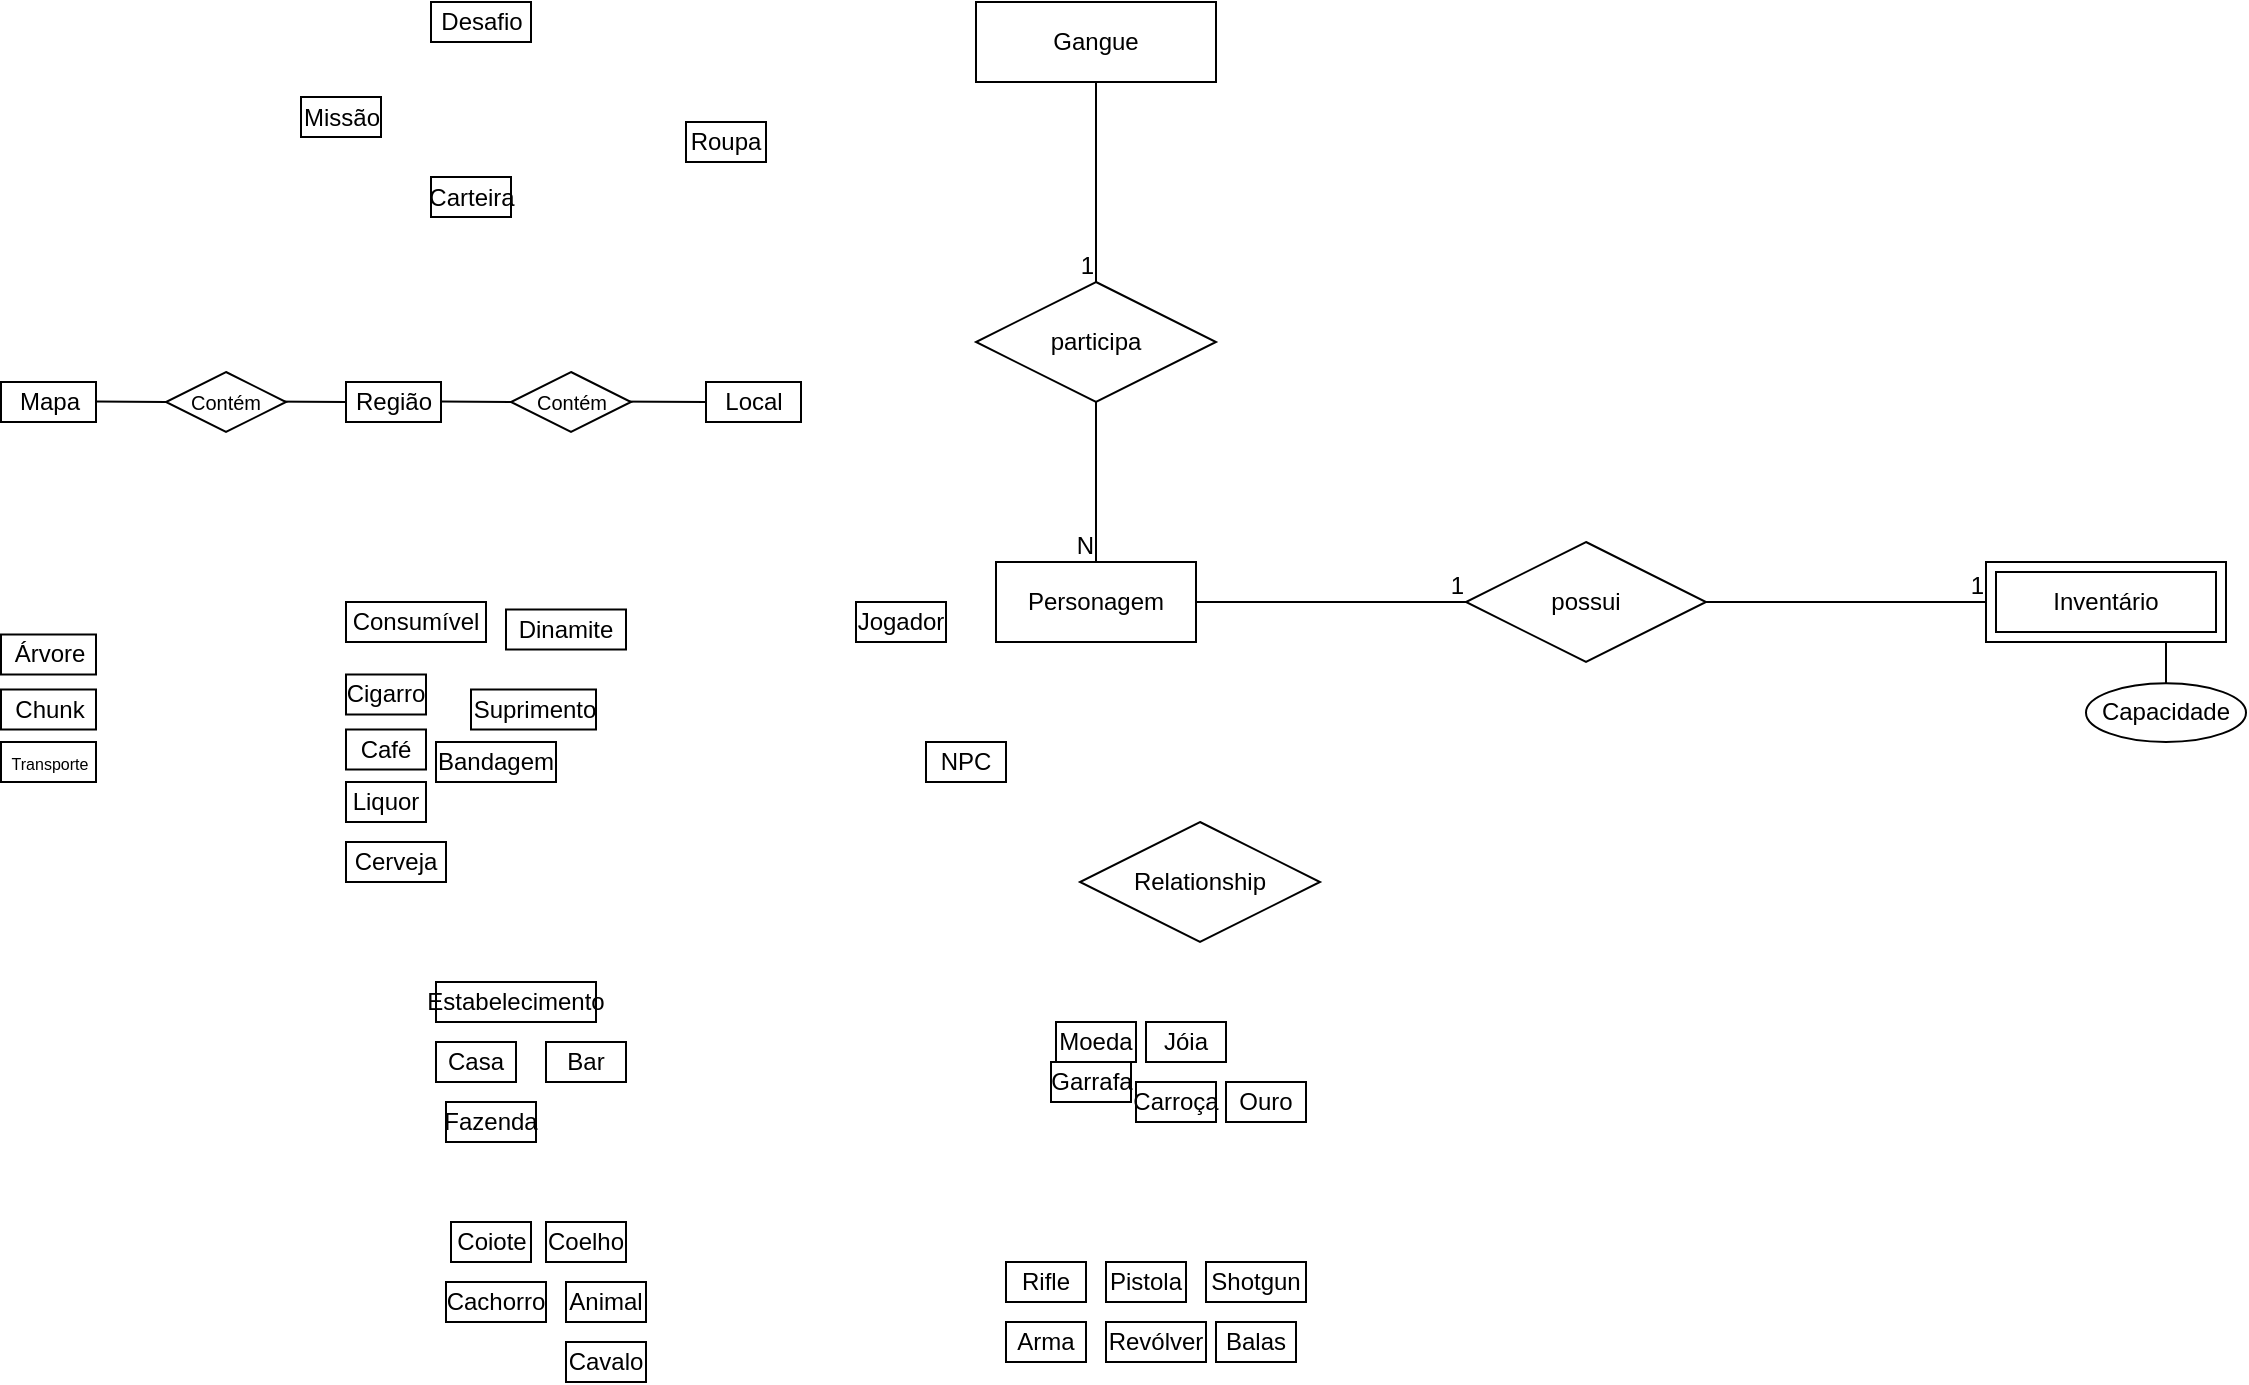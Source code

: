 <mxfile version="24.2.5" type="github">
  <diagram id="R2lEEEUBdFMjLlhIrx00" name="Page-1">
    <mxGraphModel dx="734" dy="1492" grid="1" gridSize="10" guides="1" tooltips="1" connect="1" arrows="1" fold="1" page="1" pageScale="1" pageWidth="850" pageHeight="1100" math="0" shadow="0" extFonts="Permanent Marker^https://fonts.googleapis.com/css?family=Permanent+Marker">
      <root>
        <mxCell id="0" />
        <mxCell id="1" parent="0" />
        <mxCell id="PZfGzbShFNdAoiEEgzWy-4" value="Arma" style="whiteSpace=wrap;html=1;" parent="1" vertex="1">
          <mxGeometry x="510" y="540" width="40" height="20" as="geometry" />
        </mxCell>
        <mxCell id="PZfGzbShFNdAoiEEgzWy-5" value="Revólver" style="whiteSpace=wrap;html=1;" parent="1" vertex="1">
          <mxGeometry x="560" y="540" width="50" height="20" as="geometry" />
        </mxCell>
        <mxCell id="MHSS6djbWjyrjED063CA-1" value="Cachorro" style="whiteSpace=wrap;html=1;" parent="1" vertex="1">
          <mxGeometry x="230" y="520" width="50" height="20" as="geometry" />
        </mxCell>
        <mxCell id="NFgqACAjN6bbBUPU2ulZ-8" value="Bar" style="whiteSpace=wrap;html=1;" parent="1" vertex="1">
          <mxGeometry x="280" y="400" width="40" height="20" as="geometry" />
        </mxCell>
        <mxCell id="PZfGzbShFNdAoiEEgzWy-6" value="Pistola" style="whiteSpace=wrap;html=1;" parent="1" vertex="1">
          <mxGeometry x="560" y="510" width="40" height="20" as="geometry" />
        </mxCell>
        <mxCell id="PZfGzbShFNdAoiEEgzWy-7" value="Shotgun" style="whiteSpace=wrap;html=1;" parent="1" vertex="1">
          <mxGeometry x="610" y="510" width="50" height="20" as="geometry" />
        </mxCell>
        <mxCell id="PZfGzbShFNdAoiEEgzWy-8" value="Rifle" style="whiteSpace=wrap;html=1;" parent="1" vertex="1">
          <mxGeometry x="510" y="510" width="40" height="20" as="geometry" />
        </mxCell>
        <mxCell id="PZfGzbShFNdAoiEEgzWy-10" value="Ouro" style="whiteSpace=wrap;html=1;" parent="1" vertex="1">
          <mxGeometry x="620" y="420" width="40" height="20" as="geometry" />
        </mxCell>
        <mxCell id="PZfGzbShFNdAoiEEgzWy-11" value="Coiote" style="whiteSpace=wrap;html=1;" parent="1" vertex="1">
          <mxGeometry x="232.5" y="490" width="40" height="20" as="geometry" />
        </mxCell>
        <mxCell id="PZfGzbShFNdAoiEEgzWy-12" value="Bandagem" style="whiteSpace=wrap;html=1;" parent="1" vertex="1">
          <mxGeometry x="225" y="250" width="60" height="20" as="geometry" />
        </mxCell>
        <mxCell id="PZfGzbShFNdAoiEEgzWy-13" value="Garrafa" style="whiteSpace=wrap;html=1;" parent="1" vertex="1">
          <mxGeometry x="532.5" y="410" width="40" height="20" as="geometry" />
        </mxCell>
        <mxCell id="PZfGzbShFNdAoiEEgzWy-14" value="Dinamite" style="whiteSpace=wrap;html=1;" parent="1" vertex="1">
          <mxGeometry x="260" y="183.75" width="60" height="20" as="geometry" />
        </mxCell>
        <mxCell id="MHSS6djbWjyrjED063CA-2" value="Jóia" style="whiteSpace=wrap;html=1;" parent="1" vertex="1">
          <mxGeometry x="580" y="390" width="40" height="20" as="geometry" />
        </mxCell>
        <mxCell id="MHSS6djbWjyrjED063CA-3" value="Coelho" style="whiteSpace=wrap;html=1;" parent="1" vertex="1">
          <mxGeometry x="280" y="490" width="40" height="20" as="geometry" />
        </mxCell>
        <mxCell id="MHSS6djbWjyrjED063CA-4" value="NPC" style="whiteSpace=wrap;html=1;" parent="1" vertex="1">
          <mxGeometry x="470" y="250" width="40" height="20" as="geometry" />
        </mxCell>
        <mxCell id="MHSS6djbWjyrjED063CA-5" value="Carroça" style="whiteSpace=wrap;html=1;" parent="1" vertex="1">
          <mxGeometry x="575" y="420" width="40" height="20" as="geometry" />
        </mxCell>
        <mxCell id="MHSS6djbWjyrjED063CA-6" value="Cavalo" style="whiteSpace=wrap;html=1;" parent="1" vertex="1">
          <mxGeometry x="290" y="550" width="40" height="20" as="geometry" />
        </mxCell>
        <mxCell id="MHSS6djbWjyrjED063CA-7" value="Moeda" style="whiteSpace=wrap;html=1;" parent="1" vertex="1">
          <mxGeometry x="535" y="390" width="40" height="20" as="geometry" />
        </mxCell>
        <mxCell id="yV0FYIFKv9BxsQTMN04u-23" value="Carteira" style="whiteSpace=wrap;html=1;" parent="1" vertex="1">
          <mxGeometry x="222.5" y="-32.5" width="40" height="20" as="geometry" />
        </mxCell>
        <mxCell id="MHSS6djbWjyrjED063CA-9" value="Consumível" style="whiteSpace=wrap;html=1;" parent="1" vertex="1">
          <mxGeometry x="180" y="180" width="70" height="20" as="geometry" />
        </mxCell>
        <mxCell id="MHSS6djbWjyrjED063CA-10" value="Cigarro" style="whiteSpace=wrap;html=1;" parent="1" vertex="1">
          <mxGeometry x="180" y="216.25" width="40" height="20" as="geometry" />
        </mxCell>
        <mxCell id="MHSS6djbWjyrjED063CA-11" value="Liquor" style="whiteSpace=wrap;html=1;" parent="1" vertex="1">
          <mxGeometry x="180" y="270" width="40" height="20" as="geometry" />
        </mxCell>
        <mxCell id="MHSS6djbWjyrjED063CA-12" value="Cerveja" style="whiteSpace=wrap;html=1;" parent="1" vertex="1">
          <mxGeometry x="180" y="300" width="50" height="20" as="geometry" />
        </mxCell>
        <mxCell id="MHSS6djbWjyrjED063CA-13" value="Café" style="whiteSpace=wrap;html=1;" parent="1" vertex="1">
          <mxGeometry x="180" y="243.75" width="40" height="20" as="geometry" />
        </mxCell>
        <mxCell id="MHSS6djbWjyrjED063CA-14" value="Animal" style="whiteSpace=wrap;html=1;" parent="1" vertex="1">
          <mxGeometry x="290" y="520" width="40" height="20" as="geometry" />
        </mxCell>
        <mxCell id="zUxWJMMR-qzvcPOXWU1M-3" value="Balas" style="whiteSpace=wrap;html=1;" parent="1" vertex="1">
          <mxGeometry x="615" y="540" width="40" height="20" as="geometry" />
        </mxCell>
        <mxCell id="pRDXGFVlZG5KwBNQ3FIc-1" value="Missão" style="whiteSpace=wrap;html=1;" parent="1" vertex="1">
          <mxGeometry x="157.5" y="-72.5" width="40" height="20" as="geometry" />
        </mxCell>
        <mxCell id="NFgqACAjN6bbBUPU2ulZ-2" value="Desafio" style="whiteSpace=wrap;html=1;" parent="1" vertex="1">
          <mxGeometry x="222.5" y="-120" width="50" height="20" as="geometry" />
        </mxCell>
        <mxCell id="NFgqACAjN6bbBUPU2ulZ-3" value="Jogador" style="whiteSpace=wrap;html=1;" parent="1" vertex="1">
          <mxGeometry x="435" y="180" width="45" height="20" as="geometry" />
        </mxCell>
        <mxCell id="NFgqACAjN6bbBUPU2ulZ-4" value="Roupa" style="whiteSpace=wrap;html=1;" parent="1" vertex="1">
          <mxGeometry x="350" y="-60" width="40" height="20" as="geometry" />
        </mxCell>
        <mxCell id="NFgqACAjN6bbBUPU2ulZ-5" value="Suprimento" style="whiteSpace=wrap;html=1;" parent="1" vertex="1">
          <mxGeometry x="242.5" y="223.75" width="62.5" height="20" as="geometry" />
        </mxCell>
        <mxCell id="NFgqACAjN6bbBUPU2ulZ-6" value="Estabelecimento" style="whiteSpace=wrap;html=1;" parent="1" vertex="1">
          <mxGeometry x="225" y="370" width="80" height="20" as="geometry" />
        </mxCell>
        <mxCell id="NFgqACAjN6bbBUPU2ulZ-9" value="Casa" style="whiteSpace=wrap;html=1;" parent="1" vertex="1">
          <mxGeometry x="225" y="400" width="40" height="20" as="geometry" />
        </mxCell>
        <mxCell id="NFgqACAjN6bbBUPU2ulZ-10" value="Fazenda" style="whiteSpace=wrap;html=1;" parent="1" vertex="1">
          <mxGeometry x="230" y="430" width="45" height="20" as="geometry" />
        </mxCell>
        <mxCell id="edTjm4dISCqz6r1TiSTo-12" value="Relationship" style="shape=rhombus;perimeter=rhombusPerimeter;whiteSpace=wrap;html=1;align=center;" parent="1" vertex="1">
          <mxGeometry x="547" y="290" width="120" height="60" as="geometry" />
        </mxCell>
        <mxCell id="edTjm4dISCqz6r1TiSTo-13" value="Inventário" style="shape=ext;margin=3;double=1;whiteSpace=wrap;html=1;align=center;" parent="1" vertex="1">
          <mxGeometry x="1000" y="160" width="120" height="40" as="geometry" />
        </mxCell>
        <mxCell id="edTjm4dISCqz6r1TiSTo-19" value="Personagem" style="whiteSpace=wrap;html=1;align=center;" parent="1" vertex="1">
          <mxGeometry x="505" y="160" width="100" height="40" as="geometry" />
        </mxCell>
        <mxCell id="edTjm4dISCqz6r1TiSTo-20" value="possui" style="shape=rhombus;perimeter=rhombusPerimeter;whiteSpace=wrap;html=1;align=center;" parent="1" vertex="1">
          <mxGeometry x="740" y="150" width="120" height="60" as="geometry" />
        </mxCell>
        <mxCell id="edTjm4dISCqz6r1TiSTo-21" value="" style="endArrow=none;html=1;rounded=0;exitX=1;exitY=0.5;exitDx=0;exitDy=0;entryX=0;entryY=0.5;entryDx=0;entryDy=0;" parent="1" source="edTjm4dISCqz6r1TiSTo-19" target="edTjm4dISCqz6r1TiSTo-20" edge="1">
          <mxGeometry relative="1" as="geometry">
            <mxPoint x="700" y="170" as="sourcePoint" />
            <mxPoint x="860" y="170" as="targetPoint" />
          </mxGeometry>
        </mxCell>
        <mxCell id="edTjm4dISCqz6r1TiSTo-22" value="1" style="resizable=0;html=1;whiteSpace=wrap;align=right;verticalAlign=bottom;" parent="edTjm4dISCqz6r1TiSTo-21" connectable="0" vertex="1">
          <mxGeometry x="1" relative="1" as="geometry" />
        </mxCell>
        <mxCell id="edTjm4dISCqz6r1TiSTo-23" value="" style="endArrow=none;html=1;rounded=0;exitX=1;exitY=0.5;exitDx=0;exitDy=0;entryX=0;entryY=0.5;entryDx=0;entryDy=0;" parent="1" source="edTjm4dISCqz6r1TiSTo-20" target="edTjm4dISCqz6r1TiSTo-13" edge="1">
          <mxGeometry relative="1" as="geometry">
            <mxPoint x="830" y="170" as="sourcePoint" />
            <mxPoint x="990" y="170" as="targetPoint" />
          </mxGeometry>
        </mxCell>
        <mxCell id="edTjm4dISCqz6r1TiSTo-24" value="1" style="resizable=0;html=1;whiteSpace=wrap;align=right;verticalAlign=bottom;" parent="edTjm4dISCqz6r1TiSTo-23" connectable="0" vertex="1">
          <mxGeometry x="1" relative="1" as="geometry" />
        </mxCell>
        <mxCell id="W9NuQ4Psg400-CG8Jt55-1" value="Mapa" style="whiteSpace=wrap;html=1;align=center;" parent="1" vertex="1">
          <mxGeometry x="7.5" y="70" width="47.5" height="20" as="geometry" />
        </mxCell>
        <mxCell id="W9NuQ4Psg400-CG8Jt55-2" value="Região" style="whiteSpace=wrap;html=1;align=center;" parent="1" vertex="1">
          <mxGeometry x="180" y="70" width="47.5" height="20" as="geometry" />
        </mxCell>
        <mxCell id="W9NuQ4Psg400-CG8Jt55-3" value="Árvore" style="whiteSpace=wrap;html=1;align=center;" parent="1" vertex="1">
          <mxGeometry x="7.5" y="196.25" width="47.5" height="20" as="geometry" />
        </mxCell>
        <mxCell id="W9NuQ4Psg400-CG8Jt55-4" value="Chunk" style="whiteSpace=wrap;html=1;align=center;" parent="1" vertex="1">
          <mxGeometry x="7.5" y="223.75" width="47.5" height="20" as="geometry" />
        </mxCell>
        <mxCell id="W9NuQ4Psg400-CG8Jt55-5" value="&lt;font style=&quot;font-size: 8px;&quot;&gt;Transporte&lt;/font&gt;" style="whiteSpace=wrap;html=1;align=center;" parent="1" vertex="1">
          <mxGeometry x="7.5" y="250" width="47.5" height="20" as="geometry" />
        </mxCell>
        <mxCell id="W9NuQ4Psg400-CG8Jt55-6" value="Local" style="whiteSpace=wrap;html=1;align=center;" parent="1" vertex="1">
          <mxGeometry x="360" y="70" width="47.5" height="20" as="geometry" />
        </mxCell>
        <mxCell id="edTjm4dISCqz6r1TiSTo-25" value="Gangue" style="whiteSpace=wrap;html=1;align=center;" vertex="1" parent="1">
          <mxGeometry x="495" y="-120" width="120" height="40" as="geometry" />
        </mxCell>
        <mxCell id="edTjm4dISCqz6r1TiSTo-26" value="participa" style="shape=rhombus;perimeter=rhombusPerimeter;whiteSpace=wrap;html=1;align=center;" vertex="1" parent="1">
          <mxGeometry x="495" y="20" width="120" height="60" as="geometry" />
        </mxCell>
        <mxCell id="edTjm4dISCqz6r1TiSTo-35" value="" style="endArrow=none;html=1;rounded=0;exitX=0.5;exitY=1;exitDx=0;exitDy=0;entryX=0.5;entryY=0;entryDx=0;entryDy=0;" edge="1" parent="1" source="edTjm4dISCqz6r1TiSTo-26" target="edTjm4dISCqz6r1TiSTo-19">
          <mxGeometry relative="1" as="geometry">
            <mxPoint x="720" y="110" as="sourcePoint" />
            <mxPoint x="880" y="110" as="targetPoint" />
          </mxGeometry>
        </mxCell>
        <mxCell id="edTjm4dISCqz6r1TiSTo-36" value="N" style="resizable=0;html=1;whiteSpace=wrap;align=right;verticalAlign=bottom;" connectable="0" vertex="1" parent="edTjm4dISCqz6r1TiSTo-35">
          <mxGeometry x="1" relative="1" as="geometry" />
        </mxCell>
        <mxCell id="edTjm4dISCqz6r1TiSTo-37" value="" style="endArrow=none;html=1;rounded=0;exitX=0.5;exitY=1;exitDx=0;exitDy=0;entryX=0.5;entryY=0;entryDx=0;entryDy=0;" edge="1" parent="1" source="edTjm4dISCqz6r1TiSTo-25" target="edTjm4dISCqz6r1TiSTo-26">
          <mxGeometry relative="1" as="geometry">
            <mxPoint x="690" y="-70" as="sourcePoint" />
            <mxPoint x="850" y="-70" as="targetPoint" />
          </mxGeometry>
        </mxCell>
        <mxCell id="edTjm4dISCqz6r1TiSTo-38" value="1" style="resizable=0;html=1;whiteSpace=wrap;align=right;verticalAlign=bottom;" connectable="0" vertex="1" parent="edTjm4dISCqz6r1TiSTo-37">
          <mxGeometry x="1" relative="1" as="geometry" />
        </mxCell>
        <mxCell id="7i5WLGqGZnLkVZAE3K9o-2" value="" style="endArrow=none;html=1;rounded=0;entryX=0;entryY=0.5;entryDx=0;entryDy=0;" edge="1" parent="1">
          <mxGeometry relative="1" as="geometry">
            <mxPoint x="55" y="79.81" as="sourcePoint" />
            <mxPoint x="90" y="80" as="targetPoint" />
          </mxGeometry>
        </mxCell>
        <mxCell id="7i5WLGqGZnLkVZAE3K9o-3" value="" style="endArrow=none;html=1;rounded=0;" edge="1" parent="1">
          <mxGeometry relative="1" as="geometry">
            <mxPoint x="140" y="79.81" as="sourcePoint" />
            <mxPoint x="180" y="80" as="targetPoint" />
          </mxGeometry>
        </mxCell>
        <mxCell id="7i5WLGqGZnLkVZAE3K9o-4" value="&lt;font style=&quot;font-size: 10px;&quot;&gt;Contém&lt;/font&gt;" style="shape=rhombus;perimeter=rhombusPerimeter;whiteSpace=wrap;html=1;align=center;" vertex="1" parent="1">
          <mxGeometry x="90" y="65" width="60" height="30" as="geometry" />
        </mxCell>
        <mxCell id="85WI85ty-LJdvJp_Vegn-1" value="Capacidade" style="ellipse;whiteSpace=wrap;html=1;align=center;" vertex="1" parent="1">
          <mxGeometry x="1050" y="220.63" width="80" height="29.37" as="geometry" />
        </mxCell>
        <mxCell id="7i5WLGqGZnLkVZAE3K9o-5" value="" style="endArrow=none;html=1;rounded=0;entryX=0;entryY=0.5;entryDx=0;entryDy=0;" edge="1" parent="1">
          <mxGeometry relative="1" as="geometry">
            <mxPoint x="227.5" y="79.81" as="sourcePoint" />
            <mxPoint x="262.5" y="80" as="targetPoint" />
          </mxGeometry>
        </mxCell>
        <mxCell id="85WI85ty-LJdvJp_Vegn-2" value="" style="endArrow=none;html=1;rounded=0;entryX=0.75;entryY=1;entryDx=0;entryDy=0;exitX=0.5;exitY=0;exitDx=0;exitDy=0;" edge="1" parent="1" source="85WI85ty-LJdvJp_Vegn-1" target="edTjm4dISCqz6r1TiSTo-13">
          <mxGeometry width="50" height="50" relative="1" as="geometry">
            <mxPoint x="1160" y="210" as="sourcePoint" />
            <mxPoint x="1210" y="160" as="targetPoint" />
          </mxGeometry>
        </mxCell>
        <mxCell id="7i5WLGqGZnLkVZAE3K9o-6" value="" style="endArrow=none;html=1;rounded=0;entryX=0;entryY=0.5;entryDx=0;entryDy=0;" edge="1" parent="1" target="W9NuQ4Psg400-CG8Jt55-6">
          <mxGeometry relative="1" as="geometry">
            <mxPoint x="312.5" y="79.81" as="sourcePoint" />
            <mxPoint x="352.5" y="80" as="targetPoint" />
          </mxGeometry>
        </mxCell>
        <mxCell id="7i5WLGqGZnLkVZAE3K9o-7" value="&lt;font style=&quot;font-size: 10px;&quot;&gt;Contém&lt;/font&gt;" style="shape=rhombus;perimeter=rhombusPerimeter;whiteSpace=wrap;html=1;align=center;" vertex="1" parent="1">
          <mxGeometry x="262.5" y="65" width="60" height="30" as="geometry" />
        </mxCell>
      </root>
    </mxGraphModel>
  </diagram>
</mxfile>
